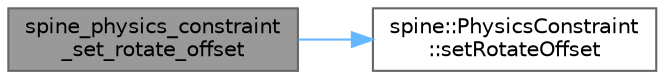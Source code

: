 digraph "spine_physics_constraint_set_rotate_offset"
{
 // LATEX_PDF_SIZE
  bgcolor="transparent";
  edge [fontname=Helvetica,fontsize=10,labelfontname=Helvetica,labelfontsize=10];
  node [fontname=Helvetica,fontsize=10,shape=box,height=0.2,width=0.4];
  rankdir="LR";
  Node1 [id="Node000001",label="spine_physics_constraint\l_set_rotate_offset",height=0.2,width=0.4,color="gray40", fillcolor="grey60", style="filled", fontcolor="black",tooltip=" "];
  Node1 -> Node2 [id="edge1_Node000001_Node000002",color="steelblue1",style="solid",tooltip=" "];
  Node2 [id="Node000002",label="spine::PhysicsConstraint\l::setRotateOffset",height=0.2,width=0.4,color="grey40", fillcolor="white", style="filled",URL="$classspine_1_1_physics_constraint.html#aad52d4003af2d5ac71062913c7b20f53",tooltip=" "];
}
